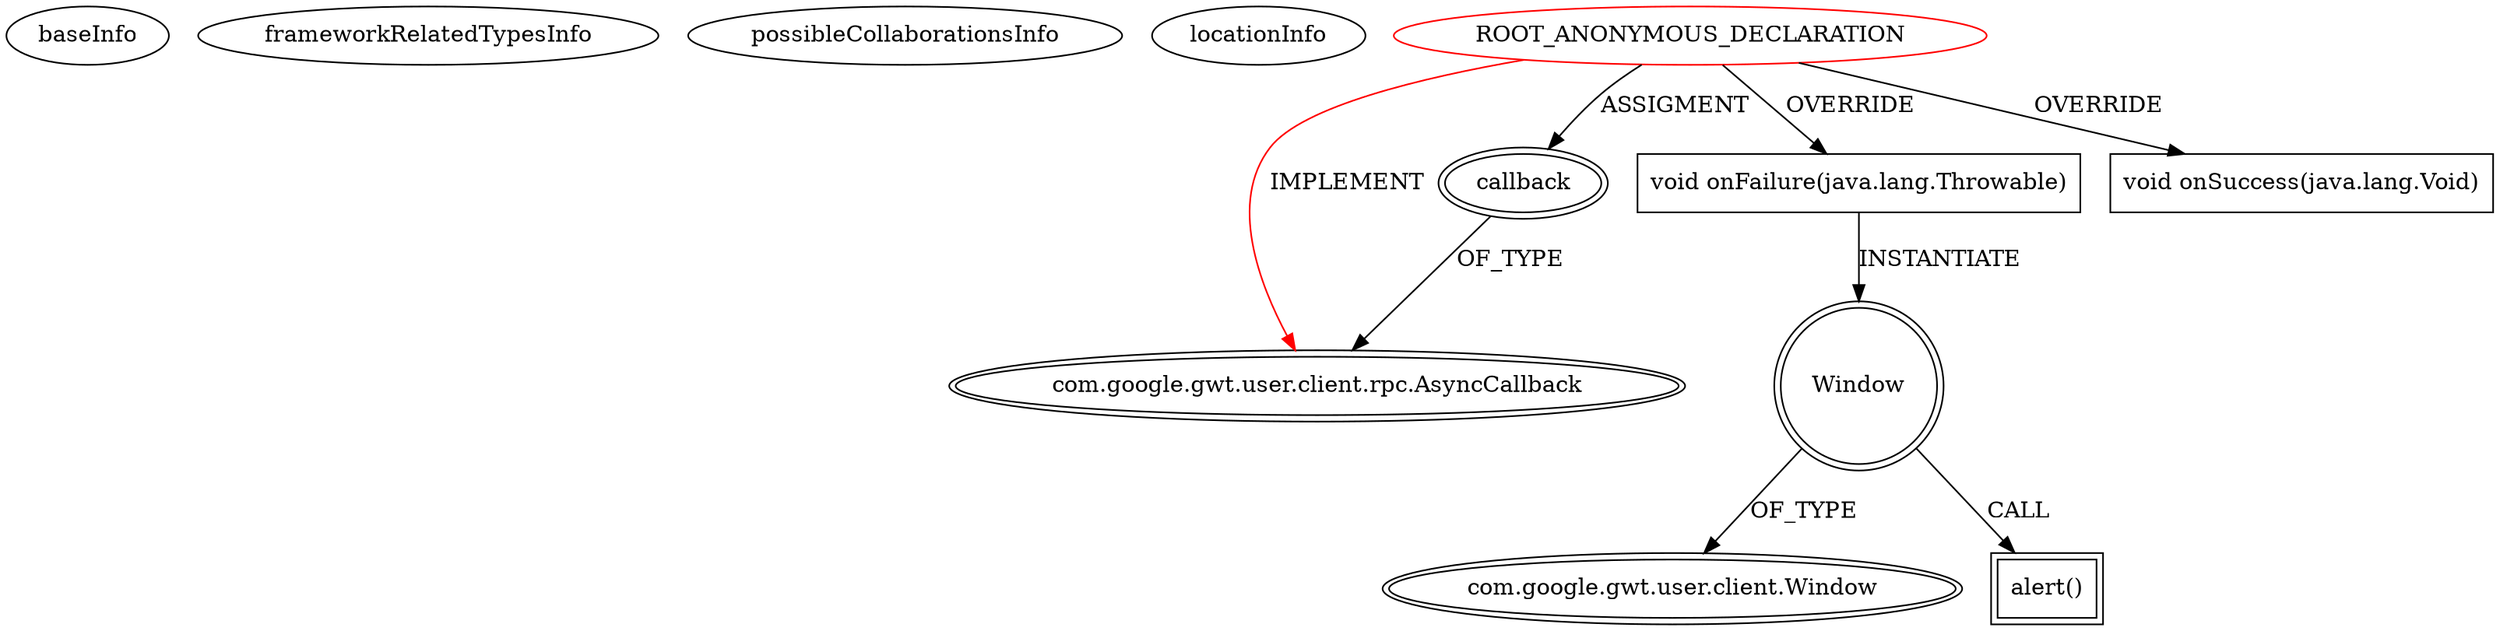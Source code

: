 digraph {
baseInfo[graphId=1275,category="extension_graph",isAnonymous=true,possibleRelation=false]
frameworkRelatedTypesInfo[0="com.google.gwt.user.client.rpc.AsyncCallback"]
possibleCollaborationsInfo[]
locationInfo[projectName="dissdoc-hellogwt",filePath="/dissdoc-hellogwt/hellogwt-master/src/main/java/com/hellogwt/client/HelloGWTWidget.java",contextSignature="HelloGWTWidget",graphId="1275"]
0[label="ROOT_ANONYMOUS_DECLARATION",vertexType="ROOT_ANONYMOUS_DECLARATION",isFrameworkType=false,color=red]
1[label="com.google.gwt.user.client.rpc.AsyncCallback",vertexType="FRAMEWORK_INTERFACE_TYPE",isFrameworkType=true,peripheries=2]
2[label="callback",vertexType="OUTSIDE_VARIABLE_EXPRESION",isFrameworkType=true,peripheries=2]
4[label="void onFailure(java.lang.Throwable)",vertexType="OVERRIDING_METHOD_DECLARATION",isFrameworkType=false,shape=box]
5[label="Window",vertexType="VARIABLE_EXPRESION",isFrameworkType=true,peripheries=2,shape=circle]
7[label="com.google.gwt.user.client.Window",vertexType="FRAMEWORK_CLASS_TYPE",isFrameworkType=true,peripheries=2]
6[label="alert()",vertexType="INSIDE_CALL",isFrameworkType=true,peripheries=2,shape=box]
8[label="void onSuccess(java.lang.Void)",vertexType="OVERRIDING_METHOD_DECLARATION",isFrameworkType=false,shape=box]
0->1[label="IMPLEMENT",color=red]
0->2[label="ASSIGMENT"]
2->1[label="OF_TYPE"]
0->4[label="OVERRIDE"]
4->5[label="INSTANTIATE"]
5->7[label="OF_TYPE"]
5->6[label="CALL"]
0->8[label="OVERRIDE"]
}
